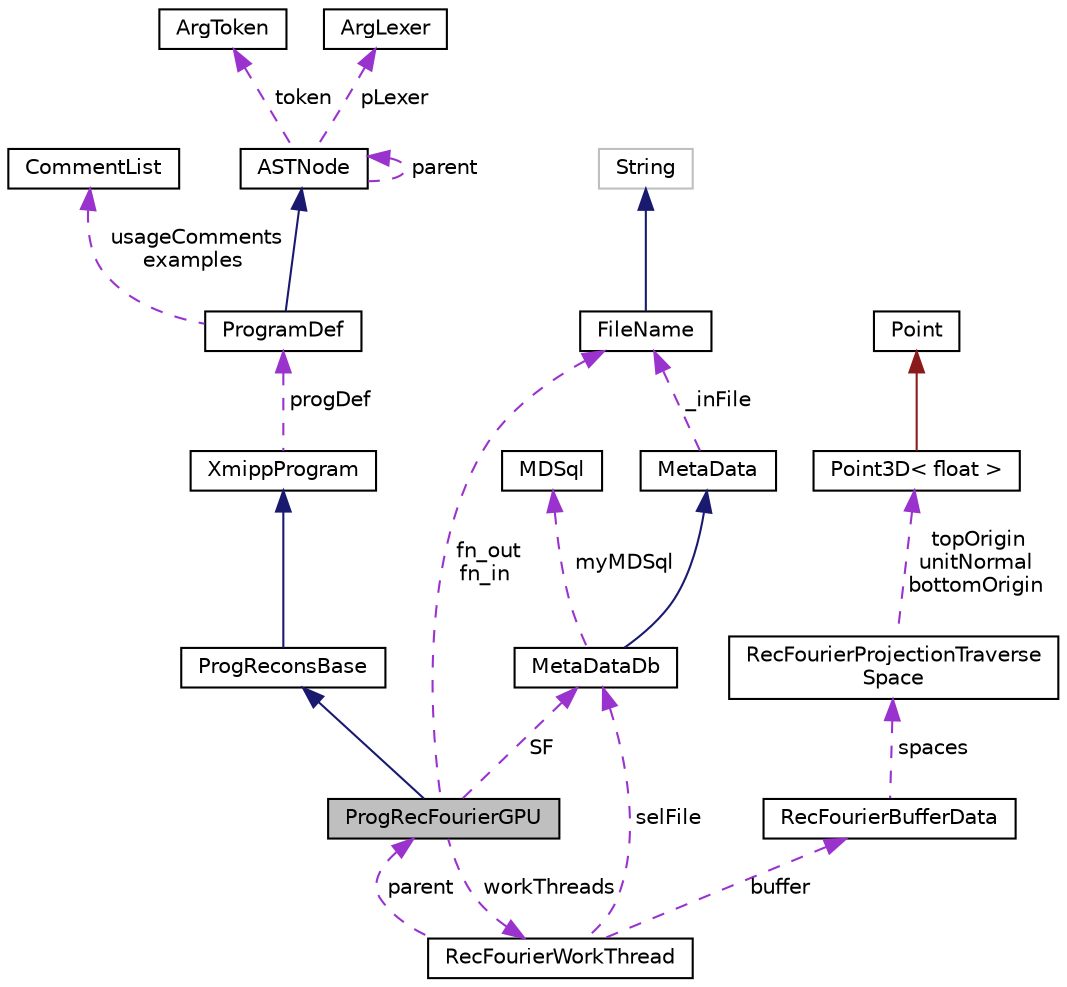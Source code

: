 digraph "ProgRecFourierGPU"
{
  edge [fontname="Helvetica",fontsize="10",labelfontname="Helvetica",labelfontsize="10"];
  node [fontname="Helvetica",fontsize="10",shape=record];
  Node4 [label="ProgRecFourierGPU",height=0.2,width=0.4,color="black", fillcolor="grey75", style="filled", fontcolor="black"];
  Node5 -> Node4 [dir="back",color="midnightblue",fontsize="10",style="solid",fontname="Helvetica"];
  Node5 [label="ProgReconsBase",height=0.2,width=0.4,color="black", fillcolor="white", style="filled",URL="$classProgReconsBase.html"];
  Node6 -> Node5 [dir="back",color="midnightblue",fontsize="10",style="solid",fontname="Helvetica"];
  Node6 [label="XmippProgram",height=0.2,width=0.4,color="black", fillcolor="white", style="filled",URL="$classXmippProgram.html"];
  Node7 -> Node6 [dir="back",color="darkorchid3",fontsize="10",style="dashed",label=" progDef" ,fontname="Helvetica"];
  Node7 [label="ProgramDef",height=0.2,width=0.4,color="black", fillcolor="white", style="filled",URL="$classProgramDef.html"];
  Node8 -> Node7 [dir="back",color="midnightblue",fontsize="10",style="solid",fontname="Helvetica"];
  Node8 [label="ASTNode",height=0.2,width=0.4,color="black", fillcolor="white", style="filled",URL="$classASTNode.html"];
  Node9 -> Node8 [dir="back",color="darkorchid3",fontsize="10",style="dashed",label=" token" ,fontname="Helvetica"];
  Node9 [label="ArgToken",height=0.2,width=0.4,color="black", fillcolor="white", style="filled",URL="$classArgToken.html"];
  Node10 -> Node8 [dir="back",color="darkorchid3",fontsize="10",style="dashed",label=" pLexer" ,fontname="Helvetica"];
  Node10 [label="ArgLexer",height=0.2,width=0.4,color="black", fillcolor="white", style="filled",URL="$classArgLexer.html"];
  Node8 -> Node8 [dir="back",color="darkorchid3",fontsize="10",style="dashed",label=" parent" ,fontname="Helvetica"];
  Node11 -> Node7 [dir="back",color="darkorchid3",fontsize="10",style="dashed",label=" usageComments\nexamples" ,fontname="Helvetica"];
  Node11 [label="CommentList",height=0.2,width=0.4,color="black", fillcolor="white", style="filled",URL="$classCommentList.html"];
  Node12 -> Node4 [dir="back",color="darkorchid3",fontsize="10",style="dashed",label=" SF" ,fontname="Helvetica"];
  Node12 [label="MetaDataDb",height=0.2,width=0.4,color="black", fillcolor="white", style="filled",URL="$classMetaDataDb.html"];
  Node13 -> Node12 [dir="back",color="midnightblue",fontsize="10",style="solid",fontname="Helvetica"];
  Node13 [label="MetaData",height=0.2,width=0.4,color="black", fillcolor="white", style="filled",URL="$classMetaData.html"];
  Node14 -> Node13 [dir="back",color="darkorchid3",fontsize="10",style="dashed",label=" _inFile" ,fontname="Helvetica"];
  Node14 [label="FileName",height=0.2,width=0.4,color="black", fillcolor="white", style="filled",URL="$classFileName.html"];
  Node15 -> Node14 [dir="back",color="midnightblue",fontsize="10",style="solid",fontname="Helvetica"];
  Node15 [label="String",height=0.2,width=0.4,color="grey75", fillcolor="white", style="filled"];
  Node16 -> Node12 [dir="back",color="darkorchid3",fontsize="10",style="dashed",label=" myMDSql" ,fontname="Helvetica"];
  Node16 [label="MDSql",height=0.2,width=0.4,color="black", fillcolor="white", style="filled",URL="$classMDSql.html"];
  Node17 -> Node4 [dir="back",color="darkorchid3",fontsize="10",style="dashed",label=" workThreads" ,fontname="Helvetica"];
  Node17 [label="RecFourierWorkThread",height=0.2,width=0.4,color="black", fillcolor="white", style="filled",URL="$structRecFourierWorkThread.html"];
  Node4 -> Node17 [dir="back",color="darkorchid3",fontsize="10",style="dashed",label=" parent" ,fontname="Helvetica"];
  Node12 -> Node17 [dir="back",color="darkorchid3",fontsize="10",style="dashed",label=" selFile" ,fontname="Helvetica"];
  Node18 -> Node17 [dir="back",color="darkorchid3",fontsize="10",style="dashed",label=" buffer" ,fontname="Helvetica"];
  Node18 [label="RecFourierBufferData",height=0.2,width=0.4,color="black", fillcolor="white", style="filled",URL="$structRecFourierBufferData.html"];
  Node19 -> Node18 [dir="back",color="darkorchid3",fontsize="10",style="dashed",label=" spaces" ,fontname="Helvetica"];
  Node19 [label="RecFourierProjectionTraverse\lSpace",height=0.2,width=0.4,color="black", fillcolor="white", style="filled",URL="$structRecFourierProjectionTraverseSpace.html"];
  Node20 -> Node19 [dir="back",color="darkorchid3",fontsize="10",style="dashed",label=" topOrigin\nunitNormal\nbottomOrigin" ,fontname="Helvetica"];
  Node20 [label="Point3D\< float \>",height=0.2,width=0.4,color="black", fillcolor="white", style="filled",URL="$classPoint3D.html"];
  Node21 -> Node20 [dir="back",color="firebrick4",fontsize="10",style="solid",fontname="Helvetica"];
  Node21 [label="Point",height=0.2,width=0.4,color="black", fillcolor="white", style="filled",URL="$structPoint.html"];
  Node14 -> Node4 [dir="back",color="darkorchid3",fontsize="10",style="dashed",label=" fn_out\nfn_in" ,fontname="Helvetica"];
}
